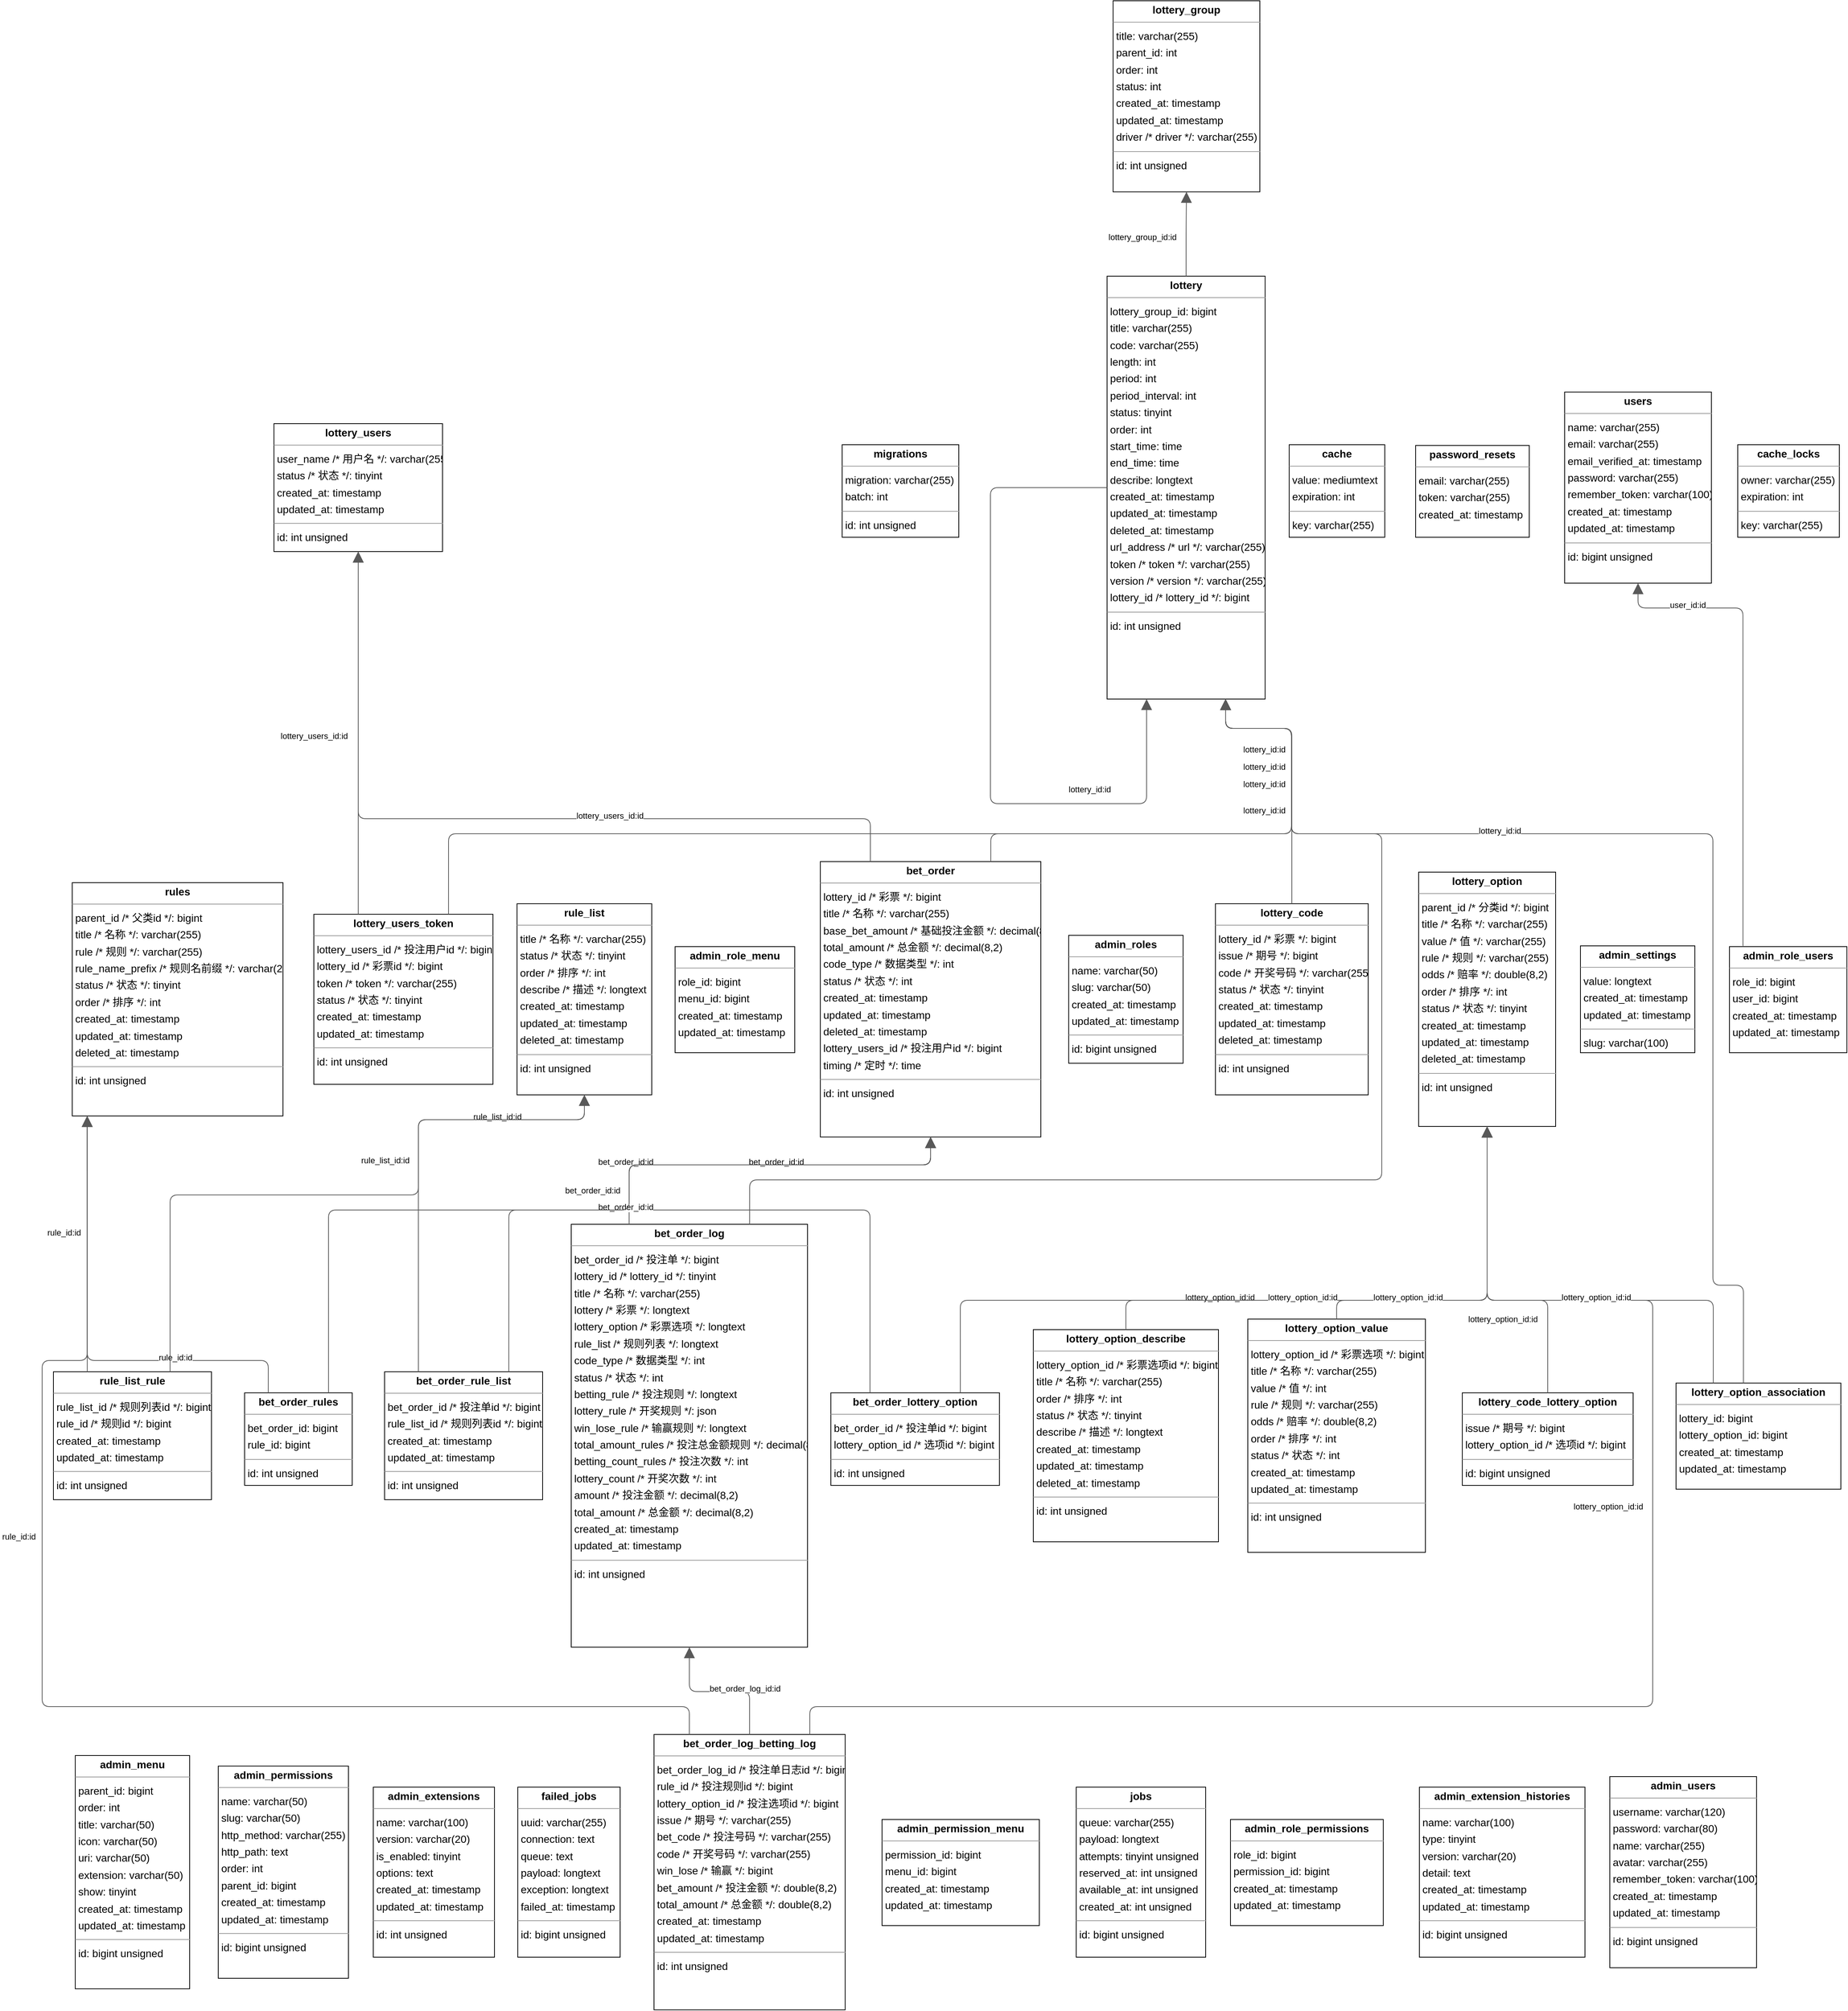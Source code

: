 <mxGraphModel dx="0" dy="0" grid="1" gridSize="10" guides="1" tooltips="1" connect="1" arrows="1" fold="1" page="0" pageScale="1" background="none" math="0" shadow="0">
  <root>
    <mxCell id="0" />
    <mxCell id="1" parent="0" />
    <mxCell id="node5" parent="1" vertex="1" value="&lt;p style=&quot;margin:0px;margin-top:4px;text-align:center;&quot;&gt;&lt;b&gt;admin_extension_histories&lt;/b&gt;&lt;/p&gt;&lt;hr size=&quot;1&quot;/&gt;&lt;p style=&quot;margin:0 0 0 4px;line-height:1.6;&quot;&gt; name: varchar(100)&lt;br/&gt; type: tinyint&lt;br/&gt; version: varchar(20)&lt;br/&gt; detail: text&lt;br/&gt; created_at: timestamp&lt;br/&gt; updated_at: timestamp&lt;/p&gt;&lt;hr size=&quot;1&quot;/&gt;&lt;p style=&quot;margin:0 0 0 4px;line-height:1.6;&quot;&gt; id: bigint unsigned&lt;/p&gt;" style="verticalAlign=top;align=left;overflow=fill;fontSize=14;fontFamily=Helvetica;html=1;rounded=0;shadow=0;comic=0;labelBackgroundColor=none;strokeWidth=1;">
      <mxGeometry x="1658" y="2093" width="220" height="226" as="geometry" />
    </mxCell>
    <mxCell id="node32" parent="1" vertex="1" value="&lt;p style=&quot;margin:0px;margin-top:4px;text-align:center;&quot;&gt;&lt;b&gt;admin_extensions&lt;/b&gt;&lt;/p&gt;&lt;hr size=&quot;1&quot;/&gt;&lt;p style=&quot;margin:0 0 0 4px;line-height:1.6;&quot;&gt; name: varchar(100)&lt;br/&gt; version: varchar(20)&lt;br/&gt; is_enabled: tinyint&lt;br/&gt; options: text&lt;br/&gt; created_at: timestamp&lt;br/&gt; updated_at: timestamp&lt;/p&gt;&lt;hr size=&quot;1&quot;/&gt;&lt;p style=&quot;margin:0 0 0 4px;line-height:1.6;&quot;&gt; id: int unsigned&lt;/p&gt;" style="verticalAlign=top;align=left;overflow=fill;fontSize=14;fontFamily=Helvetica;html=1;rounded=0;shadow=0;comic=0;labelBackgroundColor=none;strokeWidth=1;">
      <mxGeometry x="268" y="2093" width="161" height="226" as="geometry" />
    </mxCell>
    <mxCell id="node36" parent="1" vertex="1" value="&lt;p style=&quot;margin:0px;margin-top:4px;text-align:center;&quot;&gt;&lt;b&gt;admin_menu&lt;/b&gt;&lt;/p&gt;&lt;hr size=&quot;1&quot;/&gt;&lt;p style=&quot;margin:0 0 0 4px;line-height:1.6;&quot;&gt; parent_id: bigint&lt;br/&gt; order: int&lt;br/&gt; title: varchar(50)&lt;br/&gt; icon: varchar(50)&lt;br/&gt; uri: varchar(50)&lt;br/&gt; extension: varchar(50)&lt;br/&gt; show: tinyint&lt;br/&gt; created_at: timestamp&lt;br/&gt; updated_at: timestamp&lt;/p&gt;&lt;hr size=&quot;1&quot;/&gt;&lt;p style=&quot;margin:0 0 0 4px;line-height:1.6;&quot;&gt; id: bigint unsigned&lt;/p&gt;" style="verticalAlign=top;align=left;overflow=fill;fontSize=14;fontFamily=Helvetica;html=1;rounded=0;shadow=0;comic=0;labelBackgroundColor=none;strokeWidth=1;">
      <mxGeometry x="-128" y="2051" width="152" height="310" as="geometry" />
    </mxCell>
    <mxCell id="node27" parent="1" vertex="1" value="&lt;p style=&quot;margin:0px;margin-top:4px;text-align:center;&quot;&gt;&lt;b&gt;admin_permission_menu&lt;/b&gt;&lt;/p&gt;&lt;hr size=&quot;1&quot;/&gt;&lt;p style=&quot;margin:0 0 0 4px;line-height:1.6;&quot;&gt; permission_id: bigint&lt;br/&gt; menu_id: bigint&lt;br/&gt; created_at: timestamp&lt;br/&gt; updated_at: timestamp&lt;/p&gt;" style="verticalAlign=top;align=left;overflow=fill;fontSize=14;fontFamily=Helvetica;html=1;rounded=0;shadow=0;comic=0;labelBackgroundColor=none;strokeWidth=1;">
      <mxGeometry x="944" y="2136" width="209" height="141" as="geometry" />
    </mxCell>
    <mxCell id="node34" parent="1" vertex="1" value="&lt;p style=&quot;margin:0px;margin-top:4px;text-align:center;&quot;&gt;&lt;b&gt;admin_permissions&lt;/b&gt;&lt;/p&gt;&lt;hr size=&quot;1&quot;/&gt;&lt;p style=&quot;margin:0 0 0 4px;line-height:1.6;&quot;&gt; name: varchar(50)&lt;br/&gt; slug: varchar(50)&lt;br/&gt; http_method: varchar(255)&lt;br/&gt; http_path: text&lt;br/&gt; order: int&lt;br/&gt; parent_id: bigint&lt;br/&gt; created_at: timestamp&lt;br/&gt; updated_at: timestamp&lt;/p&gt;&lt;hr size=&quot;1&quot;/&gt;&lt;p style=&quot;margin:0 0 0 4px;line-height:1.6;&quot;&gt; id: bigint unsigned&lt;/p&gt;" style="verticalAlign=top;align=left;overflow=fill;fontSize=14;fontFamily=Helvetica;html=1;rounded=0;shadow=0;comic=0;labelBackgroundColor=none;strokeWidth=1;">
      <mxGeometry x="62" y="2065" width="173" height="282" as="geometry" />
    </mxCell>
    <mxCell id="node25" parent="1" vertex="1" value="&lt;p style=&quot;margin:0px;margin-top:4px;text-align:center;&quot;&gt;&lt;b&gt;admin_role_menu&lt;/b&gt;&lt;/p&gt;&lt;hr size=&quot;1&quot;/&gt;&lt;p style=&quot;margin:0 0 0 4px;line-height:1.6;&quot;&gt; role_id: bigint&lt;br/&gt; menu_id: bigint&lt;br/&gt; created_at: timestamp&lt;br/&gt; updated_at: timestamp&lt;/p&gt;" style="verticalAlign=top;align=left;overflow=fill;fontSize=14;fontFamily=Helvetica;html=1;rounded=0;shadow=0;comic=0;labelBackgroundColor=none;strokeWidth=1;">
      <mxGeometry x="669" y="976" width="159" height="141" as="geometry" />
    </mxCell>
    <mxCell id="node22" parent="1" vertex="1" value="&lt;p style=&quot;margin:0px;margin-top:4px;text-align:center;&quot;&gt;&lt;b&gt;admin_role_permissions&lt;/b&gt;&lt;/p&gt;&lt;hr size=&quot;1&quot;/&gt;&lt;p style=&quot;margin:0 0 0 4px;line-height:1.6;&quot;&gt; role_id: bigint&lt;br/&gt; permission_id: bigint&lt;br/&gt; created_at: timestamp&lt;br/&gt; updated_at: timestamp&lt;/p&gt;" style="verticalAlign=top;align=left;overflow=fill;fontSize=14;fontFamily=Helvetica;html=1;rounded=0;shadow=0;comic=0;labelBackgroundColor=none;strokeWidth=1;">
      <mxGeometry x="1407" y="2136" width="203" height="141" as="geometry" />
    </mxCell>
    <mxCell id="node3" parent="1" vertex="1" value="&lt;p style=&quot;margin:0px;margin-top:4px;text-align:center;&quot;&gt;&lt;b&gt;admin_role_users&lt;/b&gt;&lt;/p&gt;&lt;hr size=&quot;1&quot;/&gt;&lt;p style=&quot;margin:0 0 0 4px;line-height:1.6;&quot;&gt; role_id: bigint&lt;br/&gt; user_id: bigint&lt;br/&gt; created_at: timestamp&lt;br/&gt; updated_at: timestamp&lt;/p&gt;" style="verticalAlign=top;align=left;overflow=fill;fontSize=14;fontFamily=Helvetica;html=1;rounded=0;shadow=0;comic=0;labelBackgroundColor=none;strokeWidth=1;">
      <mxGeometry x="2070" y="976" width="156" height="141" as="geometry" />
    </mxCell>
    <mxCell id="node12" parent="1" vertex="1" value="&lt;p style=&quot;margin:0px;margin-top:4px;text-align:center;&quot;&gt;&lt;b&gt;admin_roles&lt;/b&gt;&lt;/p&gt;&lt;hr size=&quot;1&quot;/&gt;&lt;p style=&quot;margin:0 0 0 4px;line-height:1.6;&quot;&gt; name: varchar(50)&lt;br/&gt; slug: varchar(50)&lt;br/&gt; created_at: timestamp&lt;br/&gt; updated_at: timestamp&lt;/p&gt;&lt;hr size=&quot;1&quot;/&gt;&lt;p style=&quot;margin:0 0 0 4px;line-height:1.6;&quot;&gt; id: bigint unsigned&lt;/p&gt;" style="verticalAlign=top;align=left;overflow=fill;fontSize=14;fontFamily=Helvetica;html=1;rounded=0;shadow=0;comic=0;labelBackgroundColor=none;strokeWidth=1;">
      <mxGeometry x="1192" y="961" width="152" height="170" as="geometry" />
    </mxCell>
    <mxCell id="node4" parent="1" vertex="1" value="&lt;p style=&quot;margin:0px;margin-top:4px;text-align:center;&quot;&gt;&lt;b&gt;admin_settings&lt;/b&gt;&lt;/p&gt;&lt;hr size=&quot;1&quot;/&gt;&lt;p style=&quot;margin:0 0 0 4px;line-height:1.6;&quot;&gt; value: longtext&lt;br/&gt; created_at: timestamp&lt;br/&gt; updated_at: timestamp&lt;/p&gt;&lt;hr size=&quot;1&quot;/&gt;&lt;p style=&quot;margin:0 0 0 4px;line-height:1.6;&quot;&gt; slug: varchar(100)&lt;/p&gt;" style="verticalAlign=top;align=left;overflow=fill;fontSize=14;fontFamily=Helvetica;html=1;rounded=0;shadow=0;comic=0;labelBackgroundColor=none;strokeWidth=1;">
      <mxGeometry x="1872" y="975" width="152" height="142" as="geometry" />
    </mxCell>
    <mxCell id="node1" parent="1" vertex="1" value="&lt;p style=&quot;margin:0px;margin-top:4px;text-align:center;&quot;&gt;&lt;b&gt;admin_users&lt;/b&gt;&lt;/p&gt;&lt;hr size=&quot;1&quot;/&gt;&lt;p style=&quot;margin:0 0 0 4px;line-height:1.6;&quot;&gt; username: varchar(120)&lt;br/&gt; password: varchar(80)&lt;br/&gt; name: varchar(255)&lt;br/&gt; avatar: varchar(255)&lt;br/&gt; remember_token: varchar(100)&lt;br/&gt; created_at: timestamp&lt;br/&gt; updated_at: timestamp&lt;/p&gt;&lt;hr size=&quot;1&quot;/&gt;&lt;p style=&quot;margin:0 0 0 4px;line-height:1.6;&quot;&gt; id: bigint unsigned&lt;/p&gt;" style="verticalAlign=top;align=left;overflow=fill;fontSize=14;fontFamily=Helvetica;html=1;rounded=0;shadow=0;comic=0;labelBackgroundColor=none;strokeWidth=1;">
      <mxGeometry x="1911" y="2079" width="195" height="254" as="geometry" />
    </mxCell>
    <mxCell id="node35" parent="1" vertex="1" value="&lt;p style=&quot;margin:0px;margin-top:4px;text-align:center;&quot;&gt;&lt;b&gt;bet_order&lt;/b&gt;&lt;/p&gt;&lt;hr size=&quot;1&quot;/&gt;&lt;p style=&quot;margin:0 0 0 4px;line-height:1.6;&quot;&gt; lottery_id  /* 彩票 */: bigint&lt;br/&gt; title  /* 名称 */: varchar(255)&lt;br/&gt; base_bet_amount  /* 基础投注金额 */: decimal(8,2)&lt;br/&gt; total_amount  /* 总金额 */: decimal(8,2)&lt;br/&gt; code_type  /* 数据类型 */: int&lt;br/&gt; status  /* 状态 */: int&lt;br/&gt; created_at: timestamp&lt;br/&gt; updated_at: timestamp&lt;br/&gt; deleted_at: timestamp&lt;br/&gt; lottery_users_id  /* 投注用户id */: bigint&lt;br/&gt; timing  /* 定时 */: time&lt;/p&gt;&lt;hr size=&quot;1&quot;/&gt;&lt;p style=&quot;margin:0 0 0 4px;line-height:1.6;&quot;&gt; id: int unsigned&lt;/p&gt;" style="verticalAlign=top;align=left;overflow=fill;fontSize=14;fontFamily=Helvetica;html=1;rounded=0;shadow=0;comic=0;labelBackgroundColor=none;strokeWidth=1;">
      <mxGeometry x="862" y="863" width="293" height="366" as="geometry" />
    </mxCell>
    <mxCell id="node10" parent="1" vertex="1" value="&lt;p style=&quot;margin:0px;margin-top:4px;text-align:center;&quot;&gt;&lt;b&gt;bet_order_log&lt;/b&gt;&lt;/p&gt;&lt;hr size=&quot;1&quot;/&gt;&lt;p style=&quot;margin:0 0 0 4px;line-height:1.6;&quot;&gt; bet_order_id  /* 投注单 */: bigint&lt;br/&gt; lottery_id  /* lottery_id */: tinyint&lt;br/&gt; title  /* 名称 */: varchar(255)&lt;br/&gt; lottery  /* 彩票 */: longtext&lt;br/&gt; lottery_option  /* 彩票选项 */: longtext&lt;br/&gt; rule_list  /* 规则列表 */: longtext&lt;br/&gt; code_type  /* 数据类型 */: int&lt;br/&gt; status  /* 状态 */: int&lt;br/&gt; betting_rule  /* 投注规则 */: longtext&lt;br/&gt; lottery_rule  /* 开奖规则 */: json&lt;br/&gt; win_lose_rule  /* 输赢规则 */: longtext&lt;br/&gt; total_amount_rules  /* 投注总金额规则 */: decimal(8,2)&lt;br/&gt; betting_count_rules  /* 投注次数 */: int&lt;br/&gt; lottery_count  /* 开奖次数 */: int&lt;br/&gt; amount  /* 投注金额 */: decimal(8,2)&lt;br/&gt; total_amount  /* 总金额 */: decimal(8,2)&lt;br/&gt; created_at: timestamp&lt;br/&gt; updated_at: timestamp&lt;/p&gt;&lt;hr size=&quot;1&quot;/&gt;&lt;p style=&quot;margin:0 0 0 4px;line-height:1.6;&quot;&gt; id: int unsigned&lt;/p&gt;" style="verticalAlign=top;align=left;overflow=fill;fontSize=14;fontFamily=Helvetica;html=1;rounded=0;shadow=0;comic=0;labelBackgroundColor=none;strokeWidth=1;">
      <mxGeometry x="531" y="1345" width="314" height="562" as="geometry" />
    </mxCell>
    <mxCell id="node17" parent="1" vertex="1" value="&lt;p style=&quot;margin:0px;margin-top:4px;text-align:center;&quot;&gt;&lt;b&gt;bet_order_log_betting_log&lt;/b&gt;&lt;/p&gt;&lt;hr size=&quot;1&quot;/&gt;&lt;p style=&quot;margin:0 0 0 4px;line-height:1.6;&quot;&gt; bet_order_log_id  /* 投注单日志id */: bigint&lt;br/&gt; rule_id  /* 投注规则id */: bigint&lt;br/&gt; lottery_option_id  /* 投注选项id */: bigint&lt;br/&gt; issue  /* 期号 */: varchar(255)&lt;br/&gt; bet_code  /* 投注号码 */: varchar(255)&lt;br/&gt; code  /* 开奖号码 */: varchar(255)&lt;br/&gt; win_lose  /* 输赢 */: bigint&lt;br/&gt; bet_amount  /* 投注金额 */: double(8,2)&lt;br/&gt; total_amount  /* 总金额 */: double(8,2)&lt;br/&gt; created_at: timestamp&lt;br/&gt; updated_at: timestamp&lt;/p&gt;&lt;hr size=&quot;1&quot;/&gt;&lt;p style=&quot;margin:0 0 0 4px;line-height:1.6;&quot;&gt; id: int unsigned&lt;/p&gt;" style="verticalAlign=top;align=left;overflow=fill;fontSize=14;fontFamily=Helvetica;html=1;rounded=0;shadow=0;comic=0;labelBackgroundColor=none;strokeWidth=1;">
      <mxGeometry x="641" y="2023" width="254" height="366" as="geometry" />
    </mxCell>
    <mxCell id="node21" parent="1" vertex="1" value="&lt;p style=&quot;margin:0px;margin-top:4px;text-align:center;&quot;&gt;&lt;b&gt;bet_order_lottery_option&lt;/b&gt;&lt;/p&gt;&lt;hr size=&quot;1&quot;/&gt;&lt;p style=&quot;margin:0 0 0 4px;line-height:1.6;&quot;&gt; bet_order_id  /* 投注单id */: bigint&lt;br/&gt; lottery_option_id  /* 选项id */: bigint&lt;/p&gt;&lt;hr size=&quot;1&quot;/&gt;&lt;p style=&quot;margin:0 0 0 4px;line-height:1.6;&quot;&gt; id: int unsigned&lt;/p&gt;" style="verticalAlign=top;align=left;overflow=fill;fontSize=14;fontFamily=Helvetica;html=1;rounded=0;shadow=0;comic=0;labelBackgroundColor=none;strokeWidth=1;">
      <mxGeometry x="876" y="1569" width="224" height="123" as="geometry" />
    </mxCell>
    <mxCell id="node8" parent="1" vertex="1" value="&lt;p style=&quot;margin:0px;margin-top:4px;text-align:center;&quot;&gt;&lt;b&gt;bet_order_rule_list&lt;/b&gt;&lt;/p&gt;&lt;hr size=&quot;1&quot;/&gt;&lt;p style=&quot;margin:0 0 0 4px;line-height:1.6;&quot;&gt; bet_order_id  /* 投注单id */: bigint&lt;br/&gt; rule_list_id  /* 规则列表id */: bigint&lt;br/&gt; created_at: timestamp&lt;br/&gt; updated_at: timestamp&lt;/p&gt;&lt;hr size=&quot;1&quot;/&gt;&lt;p style=&quot;margin:0 0 0 4px;line-height:1.6;&quot;&gt; id: int unsigned&lt;/p&gt;" style="verticalAlign=top;align=left;overflow=fill;fontSize=14;fontFamily=Helvetica;html=1;rounded=0;shadow=0;comic=0;labelBackgroundColor=none;strokeWidth=1;">
      <mxGeometry x="283" y="1541" width="210" height="170" as="geometry" />
    </mxCell>
    <mxCell id="node18" parent="1" vertex="1" value="&lt;p style=&quot;margin:0px;margin-top:4px;text-align:center;&quot;&gt;&lt;b&gt;bet_order_rules&lt;/b&gt;&lt;/p&gt;&lt;hr size=&quot;1&quot;/&gt;&lt;p style=&quot;margin:0 0 0 4px;line-height:1.6;&quot;&gt; bet_order_id: bigint&lt;br/&gt; rule_id: bigint&lt;/p&gt;&lt;hr size=&quot;1&quot;/&gt;&lt;p style=&quot;margin:0 0 0 4px;line-height:1.6;&quot;&gt; id: int unsigned&lt;/p&gt;" style="verticalAlign=top;align=left;overflow=fill;fontSize=14;fontFamily=Helvetica;html=1;rounded=0;shadow=0;comic=0;labelBackgroundColor=none;strokeWidth=1;">
      <mxGeometry x="97" y="1569" width="143" height="123" as="geometry" />
    </mxCell>
    <mxCell id="node14" parent="1" vertex="1" value="&lt;p style=&quot;margin:0px;margin-top:4px;text-align:center;&quot;&gt;&lt;b&gt;cache&lt;/b&gt;&lt;/p&gt;&lt;hr size=&quot;1&quot;/&gt;&lt;p style=&quot;margin:0 0 0 4px;line-height:1.6;&quot;&gt; value: mediumtext&lt;br/&gt; expiration: int&lt;/p&gt;&lt;hr size=&quot;1&quot;/&gt;&lt;p style=&quot;margin:0 0 0 4px;line-height:1.6;&quot;&gt; key: varchar(255)&lt;/p&gt;" style="verticalAlign=top;align=left;overflow=fill;fontSize=14;fontFamily=Helvetica;html=1;rounded=0;shadow=0;comic=0;labelBackgroundColor=none;strokeWidth=1;">
      <mxGeometry x="1485" y="309" width="127" height="123" as="geometry" />
    </mxCell>
    <mxCell id="node2" parent="1" vertex="1" value="&lt;p style=&quot;margin:0px;margin-top:4px;text-align:center;&quot;&gt;&lt;b&gt;cache_locks&lt;/b&gt;&lt;/p&gt;&lt;hr size=&quot;1&quot;/&gt;&lt;p style=&quot;margin:0 0 0 4px;line-height:1.6;&quot;&gt; owner: varchar(255)&lt;br/&gt; expiration: int&lt;/p&gt;&lt;hr size=&quot;1&quot;/&gt;&lt;p style=&quot;margin:0 0 0 4px;line-height:1.6;&quot;&gt; key: varchar(255)&lt;/p&gt;" style="verticalAlign=top;align=left;overflow=fill;fontSize=14;fontFamily=Helvetica;html=1;rounded=0;shadow=0;comic=0;labelBackgroundColor=none;strokeWidth=1;">
      <mxGeometry x="2081" y="309" width="135" height="123" as="geometry" />
    </mxCell>
    <mxCell id="node29" parent="1" vertex="1" value="&lt;p style=&quot;margin:0px;margin-top:4px;text-align:center;&quot;&gt;&lt;b&gt;failed_jobs&lt;/b&gt;&lt;/p&gt;&lt;hr size=&quot;1&quot;/&gt;&lt;p style=&quot;margin:0 0 0 4px;line-height:1.6;&quot;&gt; uuid: varchar(255)&lt;br/&gt; connection: text&lt;br/&gt; queue: text&lt;br/&gt; payload: longtext&lt;br/&gt; exception: longtext&lt;br/&gt; failed_at: timestamp&lt;/p&gt;&lt;hr size=&quot;1&quot;/&gt;&lt;p style=&quot;margin:0 0 0 4px;line-height:1.6;&quot;&gt; id: bigint unsigned&lt;/p&gt;" style="verticalAlign=top;align=left;overflow=fill;fontSize=14;fontFamily=Helvetica;html=1;rounded=0;shadow=0;comic=0;labelBackgroundColor=none;strokeWidth=1;">
      <mxGeometry x="460" y="2093" width="136" height="226" as="geometry" />
    </mxCell>
    <mxCell id="node24" parent="1" vertex="1" value="&lt;p style=&quot;margin:0px;margin-top:4px;text-align:center;&quot;&gt;&lt;b&gt;jobs&lt;/b&gt;&lt;/p&gt;&lt;hr size=&quot;1&quot;/&gt;&lt;p style=&quot;margin:0 0 0 4px;line-height:1.6;&quot;&gt; queue: varchar(255)&lt;br/&gt; payload: longtext&lt;br/&gt; attempts: tinyint unsigned&lt;br/&gt; reserved_at: int unsigned&lt;br/&gt; available_at: int unsigned&lt;br/&gt; created_at: int unsigned&lt;/p&gt;&lt;hr size=&quot;1&quot;/&gt;&lt;p style=&quot;margin:0 0 0 4px;line-height:1.6;&quot;&gt; id: bigint unsigned&lt;/p&gt;" style="verticalAlign=top;align=left;overflow=fill;fontSize=14;fontFamily=Helvetica;html=1;rounded=0;shadow=0;comic=0;labelBackgroundColor=none;strokeWidth=1;">
      <mxGeometry x="1202" y="2093" width="172" height="226" as="geometry" />
    </mxCell>
    <mxCell id="node33" parent="1" vertex="1" value="&lt;p style=&quot;margin:0px;margin-top:4px;text-align:center;&quot;&gt;&lt;b&gt;lottery&lt;/b&gt;&lt;/p&gt;&lt;hr size=&quot;1&quot;/&gt;&lt;p style=&quot;margin:0 0 0 4px;line-height:1.6;&quot;&gt; lottery_group_id: bigint&lt;br/&gt; title: varchar(255)&lt;br/&gt; code: varchar(255)&lt;br/&gt; length: int&lt;br/&gt; period: int&lt;br/&gt; period_interval: int&lt;br/&gt; status: tinyint&lt;br/&gt; order: int&lt;br/&gt; start_time: time&lt;br/&gt; end_time: time&lt;br/&gt; describe: longtext&lt;br/&gt; created_at: timestamp&lt;br/&gt; updated_at: timestamp&lt;br/&gt; deleted_at: timestamp&lt;br/&gt; url_address  /* url */: varchar(255)&lt;br/&gt; token  /* token */: varchar(255)&lt;br/&gt; version  /* version */: varchar(255)&lt;br/&gt; lottery_id  /* lottery_id */: bigint&lt;/p&gt;&lt;hr size=&quot;1&quot;/&gt;&lt;p style=&quot;margin:0 0 0 4px;line-height:1.6;&quot;&gt; id: int unsigned&lt;/p&gt;" style="verticalAlign=top;align=left;overflow=fill;fontSize=14;fontFamily=Helvetica;html=1;rounded=0;shadow=0;comic=0;labelBackgroundColor=none;strokeWidth=1;">
      <mxGeometry x="1243" y="85" width="210" height="562" as="geometry" />
    </mxCell>
    <mxCell id="node30" parent="1" vertex="1" value="&lt;p style=&quot;margin:0px;margin-top:4px;text-align:center;&quot;&gt;&lt;b&gt;lottery_code&lt;/b&gt;&lt;/p&gt;&lt;hr size=&quot;1&quot;/&gt;&lt;p style=&quot;margin:0 0 0 4px;line-height:1.6;&quot;&gt; lottery_id  /* 彩票 */: bigint&lt;br/&gt; issue  /* 期号 */: bigint&lt;br/&gt; code  /* 开奖号码 */: varchar(255)&lt;br/&gt; status  /* 状态 */: tinyint&lt;br/&gt; created_at: timestamp&lt;br/&gt; updated_at: timestamp&lt;br/&gt; deleted_at: timestamp&lt;/p&gt;&lt;hr size=&quot;1&quot;/&gt;&lt;p style=&quot;margin:0 0 0 4px;line-height:1.6;&quot;&gt; id: int unsigned&lt;/p&gt;" style="verticalAlign=top;align=left;overflow=fill;fontSize=14;fontFamily=Helvetica;html=1;rounded=0;shadow=0;comic=0;labelBackgroundColor=none;strokeWidth=1;">
      <mxGeometry x="1387" y="919" width="203" height="254" as="geometry" />
    </mxCell>
    <mxCell id="node13" parent="1" vertex="1" value="&lt;p style=&quot;margin:0px;margin-top:4px;text-align:center;&quot;&gt;&lt;b&gt;lottery_code_lottery_option&lt;/b&gt;&lt;/p&gt;&lt;hr size=&quot;1&quot;/&gt;&lt;p style=&quot;margin:0 0 0 4px;line-height:1.6;&quot;&gt; issue  /* 期号 */: bigint&lt;br/&gt; lottery_option_id  /* 选项id */: bigint&lt;/p&gt;&lt;hr size=&quot;1&quot;/&gt;&lt;p style=&quot;margin:0 0 0 4px;line-height:1.6;&quot;&gt; id: bigint unsigned&lt;/p&gt;" style="verticalAlign=top;align=left;overflow=fill;fontSize=14;fontFamily=Helvetica;html=1;rounded=0;shadow=0;comic=0;labelBackgroundColor=none;strokeWidth=1;">
      <mxGeometry x="1715" y="1569" width="227" height="123" as="geometry" />
    </mxCell>
    <mxCell id="node16" parent="1" vertex="1" value="&lt;p style=&quot;margin:0px;margin-top:4px;text-align:center;&quot;&gt;&lt;b&gt;lottery_group&lt;/b&gt;&lt;/p&gt;&lt;hr size=&quot;1&quot;/&gt;&lt;p style=&quot;margin:0 0 0 4px;line-height:1.6;&quot;&gt; title: varchar(255)&lt;br/&gt; parent_id: int&lt;br/&gt; order: int&lt;br/&gt; status: int&lt;br/&gt; created_at: timestamp&lt;br/&gt; updated_at: timestamp&lt;br/&gt; driver  /* driver */: varchar(255)&lt;/p&gt;&lt;hr size=&quot;1&quot;/&gt;&lt;p style=&quot;margin:0 0 0 4px;line-height:1.6;&quot;&gt; id: int unsigned&lt;/p&gt;" style="verticalAlign=top;align=left;overflow=fill;fontSize=14;fontFamily=Helvetica;html=1;rounded=0;shadow=0;comic=0;labelBackgroundColor=none;strokeWidth=1;">
      <mxGeometry x="1251" y="-281" width="195" height="254" as="geometry" />
    </mxCell>
    <mxCell id="node23" parent="1" vertex="1" value="&lt;p style=&quot;margin:0px;margin-top:4px;text-align:center;&quot;&gt;&lt;b&gt;lottery_option&lt;/b&gt;&lt;/p&gt;&lt;hr size=&quot;1&quot;/&gt;&lt;p style=&quot;margin:0 0 0 4px;line-height:1.6;&quot;&gt; parent_id  /* 分类id */: bigint&lt;br/&gt; title  /* 名称 */: varchar(255)&lt;br/&gt; value  /* 值 */: varchar(255)&lt;br/&gt; rule  /* 规则 */: varchar(255)&lt;br/&gt; odds  /* 赔率 */: double(8,2)&lt;br/&gt; order  /* 排序 */: int&lt;br/&gt; status  /* 状态 */: tinyint&lt;br/&gt; created_at: timestamp&lt;br/&gt; updated_at: timestamp&lt;br/&gt; deleted_at: timestamp&lt;/p&gt;&lt;hr size=&quot;1&quot;/&gt;&lt;p style=&quot;margin:0 0 0 4px;line-height:1.6;&quot;&gt; id: int unsigned&lt;/p&gt;" style="verticalAlign=top;align=left;overflow=fill;fontSize=14;fontFamily=Helvetica;html=1;rounded=0;shadow=0;comic=0;labelBackgroundColor=none;strokeWidth=1;">
      <mxGeometry x="1657" y="877" width="182" height="338" as="geometry" />
    </mxCell>
    <mxCell id="node7" parent="1" vertex="1" value="&lt;p style=&quot;margin:0px;margin-top:4px;text-align:center;&quot;&gt;&lt;b&gt;lottery_option_association&lt;/b&gt;&lt;/p&gt;&lt;hr size=&quot;1&quot;/&gt;&lt;p style=&quot;margin:0 0 0 4px;line-height:1.6;&quot;&gt; lottery_id: bigint&lt;br/&gt; lottery_option_id: bigint&lt;br/&gt; created_at: timestamp&lt;br/&gt; updated_at: timestamp&lt;/p&gt;" style="verticalAlign=top;align=left;overflow=fill;fontSize=14;fontFamily=Helvetica;html=1;rounded=0;shadow=0;comic=0;labelBackgroundColor=none;strokeWidth=1;">
      <mxGeometry x="1999" y="1556" width="219" height="141" as="geometry" />
    </mxCell>
    <mxCell id="node9" parent="1" vertex="1" value="&lt;p style=&quot;margin:0px;margin-top:4px;text-align:center;&quot;&gt;&lt;b&gt;lottery_option_describe&lt;/b&gt;&lt;/p&gt;&lt;hr size=&quot;1&quot;/&gt;&lt;p style=&quot;margin:0 0 0 4px;line-height:1.6;&quot;&gt; lottery_option_id  /* 彩票选项id */: bigint&lt;br/&gt; title  /* 名称 */: varchar(255)&lt;br/&gt; order  /* 排序 */: int&lt;br/&gt; status  /* 状态 */: tinyint&lt;br/&gt; describe  /* 描述 */: longtext&lt;br/&gt; created_at: timestamp&lt;br/&gt; updated_at: timestamp&lt;br/&gt; deleted_at: timestamp&lt;/p&gt;&lt;hr size=&quot;1&quot;/&gt;&lt;p style=&quot;margin:0 0 0 4px;line-height:1.6;&quot;&gt; id: int unsigned&lt;/p&gt;" style="verticalAlign=top;align=left;overflow=fill;fontSize=14;fontFamily=Helvetica;html=1;rounded=0;shadow=0;comic=0;labelBackgroundColor=none;strokeWidth=1;">
      <mxGeometry x="1145" y="1485" width="246" height="282" as="geometry" />
    </mxCell>
    <mxCell id="node11" parent="1" vertex="1" value="&lt;p style=&quot;margin:0px;margin-top:4px;text-align:center;&quot;&gt;&lt;b&gt;lottery_option_value&lt;/b&gt;&lt;/p&gt;&lt;hr size=&quot;1&quot;/&gt;&lt;p style=&quot;margin:0 0 0 4px;line-height:1.6;&quot;&gt; lottery_option_id  /* 彩票选项 */: bigint&lt;br/&gt; title  /* 名称 */: varchar(255)&lt;br/&gt; value  /* 值 */: int&lt;br/&gt; rule  /* 规则 */: varchar(255)&lt;br/&gt; odds  /* 赔率 */: double(8,2)&lt;br/&gt; order  /* 排序 */: int&lt;br/&gt; status  /* 状态 */: int&lt;br/&gt; created_at: timestamp&lt;br/&gt; updated_at: timestamp&lt;/p&gt;&lt;hr size=&quot;1&quot;/&gt;&lt;p style=&quot;margin:0 0 0 4px;line-height:1.6;&quot;&gt; id: int unsigned&lt;/p&gt;" style="verticalAlign=top;align=left;overflow=fill;fontSize=14;fontFamily=Helvetica;html=1;rounded=0;shadow=0;comic=0;labelBackgroundColor=none;strokeWidth=1;">
      <mxGeometry x="1430" y="1471" width="236" height="310" as="geometry" />
    </mxCell>
    <mxCell id="node20" parent="1" vertex="1" value="&lt;p style=&quot;margin:0px;margin-top:4px;text-align:center;&quot;&gt;&lt;b&gt;lottery_users&lt;/b&gt;&lt;/p&gt;&lt;hr size=&quot;1&quot;/&gt;&lt;p style=&quot;margin:0 0 0 4px;line-height:1.6;&quot;&gt; user_name  /* 用户名 */: varchar(255)&lt;br/&gt; status  /* 状态 */: tinyint&lt;br/&gt; created_at: timestamp&lt;br/&gt; updated_at: timestamp&lt;/p&gt;&lt;hr size=&quot;1&quot;/&gt;&lt;p style=&quot;margin:0 0 0 4px;line-height:1.6;&quot;&gt; id: int unsigned&lt;/p&gt;" style="verticalAlign=top;align=left;overflow=fill;fontSize=14;fontFamily=Helvetica;html=1;rounded=0;shadow=0;comic=0;labelBackgroundColor=none;strokeWidth=1;">
      <mxGeometry x="136" y="281" width="224" height="170" as="geometry" />
    </mxCell>
    <mxCell id="node26" parent="1" vertex="1" value="&lt;p style=&quot;margin:0px;margin-top:4px;text-align:center;&quot;&gt;&lt;b&gt;lottery_users_token&lt;/b&gt;&lt;/p&gt;&lt;hr size=&quot;1&quot;/&gt;&lt;p style=&quot;margin:0 0 0 4px;line-height:1.6;&quot;&gt; lottery_users_id  /* 投注用户id */: bigint&lt;br/&gt; lottery_id  /* 彩票id */: bigint&lt;br/&gt; token  /* token */: varchar(255)&lt;br/&gt; status  /* 状态 */: tinyint&lt;br/&gt; created_at: timestamp&lt;br/&gt; updated_at: timestamp&lt;/p&gt;&lt;hr size=&quot;1&quot;/&gt;&lt;p style=&quot;margin:0 0 0 4px;line-height:1.6;&quot;&gt; id: int unsigned&lt;/p&gt;" style="verticalAlign=top;align=left;overflow=fill;fontSize=14;fontFamily=Helvetica;html=1;rounded=0;shadow=0;comic=0;labelBackgroundColor=none;strokeWidth=1;">
      <mxGeometry x="189" y="933" width="238" height="226" as="geometry" />
    </mxCell>
    <mxCell id="node28" parent="1" vertex="1" value="&lt;p style=&quot;margin:0px;margin-top:4px;text-align:center;&quot;&gt;&lt;b&gt;migrations&lt;/b&gt;&lt;/p&gt;&lt;hr size=&quot;1&quot;/&gt;&lt;p style=&quot;margin:0 0 0 4px;line-height:1.6;&quot;&gt; migration: varchar(255)&lt;br/&gt; batch: int&lt;/p&gt;&lt;hr size=&quot;1&quot;/&gt;&lt;p style=&quot;margin:0 0 0 4px;line-height:1.6;&quot;&gt; id: int unsigned&lt;/p&gt;" style="verticalAlign=top;align=left;overflow=fill;fontSize=14;fontFamily=Helvetica;html=1;rounded=0;shadow=0;comic=0;labelBackgroundColor=none;strokeWidth=1;">
      <mxGeometry x="891" y="309" width="155" height="123" as="geometry" />
    </mxCell>
    <mxCell id="node6" parent="1" vertex="1" value="&lt;p style=&quot;margin:0px;margin-top:4px;text-align:center;&quot;&gt;&lt;b&gt;password_resets&lt;/b&gt;&lt;/p&gt;&lt;hr size=&quot;1&quot;/&gt;&lt;p style=&quot;margin:0 0 0 4px;line-height:1.6;&quot;&gt; email: varchar(255)&lt;br/&gt; token: varchar(255)&lt;br/&gt; created_at: timestamp&lt;/p&gt;" style="verticalAlign=top;align=left;overflow=fill;fontSize=14;fontFamily=Helvetica;html=1;rounded=0;shadow=0;comic=0;labelBackgroundColor=none;strokeWidth=1;">
      <mxGeometry x="1653" y="310" width="151" height="122" as="geometry" />
    </mxCell>
    <mxCell id="node19" parent="1" vertex="1" value="&lt;p style=&quot;margin:0px;margin-top:4px;text-align:center;&quot;&gt;&lt;b&gt;rule_list&lt;/b&gt;&lt;/p&gt;&lt;hr size=&quot;1&quot;/&gt;&lt;p style=&quot;margin:0 0 0 4px;line-height:1.6;&quot;&gt; title  /* 名称 */: varchar(255)&lt;br/&gt; status  /* 状态 */: tinyint&lt;br/&gt; order  /* 排序 */: int&lt;br/&gt; describe  /* 描述 */: longtext&lt;br/&gt; created_at: timestamp&lt;br/&gt; updated_at: timestamp&lt;br/&gt; deleted_at: timestamp&lt;/p&gt;&lt;hr size=&quot;1&quot;/&gt;&lt;p style=&quot;margin:0 0 0 4px;line-height:1.6;&quot;&gt; id: int unsigned&lt;/p&gt;" style="verticalAlign=top;align=left;overflow=fill;fontSize=14;fontFamily=Helvetica;html=1;rounded=0;shadow=0;comic=0;labelBackgroundColor=none;strokeWidth=1;">
      <mxGeometry x="459" y="919" width="179" height="254" as="geometry" />
    </mxCell>
    <mxCell id="node0" parent="1" vertex="1" value="&lt;p style=&quot;margin:0px;margin-top:4px;text-align:center;&quot;&gt;&lt;b&gt;rule_list_rule&lt;/b&gt;&lt;/p&gt;&lt;hr size=&quot;1&quot;/&gt;&lt;p style=&quot;margin:0 0 0 4px;line-height:1.6;&quot;&gt; rule_list_id  /* 规则列表id */: bigint&lt;br/&gt; rule_id  /* 规则id */: bigint&lt;br/&gt; created_at: timestamp&lt;br/&gt; updated_at: timestamp&lt;/p&gt;&lt;hr size=&quot;1&quot;/&gt;&lt;p style=&quot;margin:0 0 0 4px;line-height:1.6;&quot;&gt; id: int unsigned&lt;/p&gt;" style="verticalAlign=top;align=left;overflow=fill;fontSize=14;fontFamily=Helvetica;html=1;rounded=0;shadow=0;comic=0;labelBackgroundColor=none;strokeWidth=1;">
      <mxGeometry x="-157" y="1541" width="210" height="170" as="geometry" />
    </mxCell>
    <mxCell id="node31" parent="1" vertex="1" value="&lt;p style=&quot;margin:0px;margin-top:4px;text-align:center;&quot;&gt;&lt;b&gt;rules&lt;/b&gt;&lt;/p&gt;&lt;hr size=&quot;1&quot;/&gt;&lt;p style=&quot;margin:0 0 0 4px;line-height:1.6;&quot;&gt; parent_id  /* 父类id */: bigint&lt;br/&gt; title  /* 名称 */: varchar(255)&lt;br/&gt; rule  /* 规则 */: varchar(255)&lt;br/&gt; rule_name_prefix  /* 规则名前缀 */: varchar(255)&lt;br/&gt; status  /* 状态 */: tinyint&lt;br/&gt; order  /* 排序 */: int&lt;br/&gt; created_at: timestamp&lt;br/&gt; updated_at: timestamp&lt;br/&gt; deleted_at: timestamp&lt;/p&gt;&lt;hr size=&quot;1&quot;/&gt;&lt;p style=&quot;margin:0 0 0 4px;line-height:1.6;&quot;&gt; id: int unsigned&lt;/p&gt;" style="verticalAlign=top;align=left;overflow=fill;fontSize=14;fontFamily=Helvetica;html=1;rounded=0;shadow=0;comic=0;labelBackgroundColor=none;strokeWidth=1;">
      <mxGeometry x="-132" y="891" width="280" height="310" as="geometry" />
    </mxCell>
    <mxCell id="node15" parent="1" vertex="1" value="&lt;p style=&quot;margin:0px;margin-top:4px;text-align:center;&quot;&gt;&lt;b&gt;users&lt;/b&gt;&lt;/p&gt;&lt;hr size=&quot;1&quot;/&gt;&lt;p style=&quot;margin:0 0 0 4px;line-height:1.6;&quot;&gt; name: varchar(255)&lt;br/&gt; email: varchar(255)&lt;br/&gt; email_verified_at: timestamp&lt;br/&gt; password: varchar(255)&lt;br/&gt; remember_token: varchar(100)&lt;br/&gt; created_at: timestamp&lt;br/&gt; updated_at: timestamp&lt;/p&gt;&lt;hr size=&quot;1&quot;/&gt;&lt;p style=&quot;margin:0 0 0 4px;line-height:1.6;&quot;&gt; id: bigint unsigned&lt;/p&gt;" style="verticalAlign=top;align=left;overflow=fill;fontSize=14;fontFamily=Helvetica;html=1;rounded=0;shadow=0;comic=0;labelBackgroundColor=none;strokeWidth=1;">
      <mxGeometry x="1851" y="239" width="195" height="254" as="geometry" />
    </mxCell>
    <mxCell id="edge24" edge="1" value="" parent="1" source="node3" target="node15" style="html=1;rounded=1;edgeStyle=orthogonalEdgeStyle;dashed=0;startArrow=none;endArrow=block;endSize=12;strokeColor=#595959;exitX=0.115;exitY=0.000;exitDx=0;exitDy=0;entryX=0.500;entryY=1.000;entryDx=0;entryDy=0;">
      <mxGeometry width="50" height="50" relative="1" as="geometry">
        <Array as="points">
          <mxPoint x="2088" y="526" />
          <mxPoint x="1948" y="526" />
        </Array>
      </mxGeometry>
    </mxCell>
    <mxCell id="label146" parent="edge24" vertex="1" connectable="0" value="user_id:id" style="edgeLabel;resizable=0;html=1;align=left;verticalAlign=top;strokeColor=default;">
      <mxGeometry x="1989" y="509" as="geometry" />
    </mxCell>
    <mxCell id="edge9" edge="1" value="" parent="1" source="node35" target="node33" style="html=1;rounded=1;edgeStyle=orthogonalEdgeStyle;dashed=0;startArrow=none;endArrow=block;endSize=12;strokeColor=#595959;exitX=0.773;exitY=0.000;exitDx=0;exitDy=0;entryX=0.750;entryY=1.000;entryDx=0;entryDy=0;">
      <mxGeometry width="50" height="50" relative="1" as="geometry">
        <Array as="points">
          <mxPoint x="1088" y="826" />
          <mxPoint x="1488" y="826" />
          <mxPoint x="1488" y="686" />
          <mxPoint x="1401" y="686" />
        </Array>
      </mxGeometry>
    </mxCell>
    <mxCell id="label56" parent="edge9" vertex="1" connectable="0" value="lottery_id:id" style="edgeLabel;resizable=0;html=1;align=left;verticalAlign=top;strokeColor=default;">
      <mxGeometry x="1422" y="747" as="geometry" />
    </mxCell>
    <mxCell id="edge6" edge="1" value="" parent="1" source="node35" target="node20" style="html=1;rounded=1;edgeStyle=orthogonalEdgeStyle;dashed=0;startArrow=none;endArrow=block;endSize=12;strokeColor=#595959;exitX=0.227;exitY=0.000;exitDx=0;exitDy=0;entryX=0.500;entryY=1.000;entryDx=0;entryDy=0;">
      <mxGeometry width="50" height="50" relative="1" as="geometry">
        <Array as="points">
          <mxPoint x="928" y="806" />
          <mxPoint x="248" y="806" />
        </Array>
      </mxGeometry>
    </mxCell>
    <mxCell id="label38" parent="edge6" vertex="1" connectable="0" value="lottery_users_id:id" style="edgeLabel;resizable=0;html=1;align=left;verticalAlign=top;strokeColor=default;">
      <mxGeometry x="536" y="789" as="geometry" />
    </mxCell>
    <mxCell id="edge21" edge="1" value="" parent="1" source="node10" target="node35" style="html=1;rounded=1;edgeStyle=orthogonalEdgeStyle;dashed=0;startArrow=none;endArrow=block;endSize=12;strokeColor=#595959;exitX=0.245;exitY=0.000;exitDx=0;exitDy=0;entryX=0.500;entryY=1.000;entryDx=0;entryDy=0;">
      <mxGeometry width="50" height="50" relative="1" as="geometry">
        <Array as="points">
          <mxPoint x="608" y="1266" />
          <mxPoint x="1008" y="1266" />
        </Array>
      </mxGeometry>
    </mxCell>
    <mxCell id="label128" parent="edge21" vertex="1" connectable="0" value="bet_order_id:id" style="edgeLabel;resizable=0;html=1;align=left;verticalAlign=top;strokeColor=default;">
      <mxGeometry x="765" y="1249" as="geometry" />
    </mxCell>
    <mxCell id="edge18" edge="1" value="" parent="1" source="node10" target="node33" style="html=1;rounded=1;edgeStyle=orthogonalEdgeStyle;dashed=0;startArrow=none;endArrow=block;endSize=12;strokeColor=#595959;exitX=0.755;exitY=0.000;exitDx=0;exitDy=0;entryX=0.750;entryY=1.000;entryDx=0;entryDy=0;">
      <mxGeometry width="50" height="50" relative="1" as="geometry">
        <Array as="points">
          <mxPoint x="768" y="1286" />
          <mxPoint x="1608" y="1286" />
          <mxPoint x="1608" y="826" />
          <mxPoint x="1488" y="826" />
          <mxPoint x="1488" y="686" />
          <mxPoint x="1401" y="686" />
        </Array>
      </mxGeometry>
    </mxCell>
    <mxCell id="label110" parent="edge18" vertex="1" connectable="0" value="lottery_id:id" style="edgeLabel;resizable=0;html=1;align=left;verticalAlign=top;strokeColor=default;">
      <mxGeometry x="1422" y="782" as="geometry" />
    </mxCell>
    <mxCell id="edge11" edge="1" value="" parent="1" source="node17" target="node10" style="html=1;rounded=1;edgeStyle=orthogonalEdgeStyle;dashed=0;startArrow=none;endArrow=block;endSize=12;strokeColor=#595959;exitX=0.500;exitY=0.000;exitDx=0;exitDy=0;entryX=0.500;entryY=1.000;entryDx=0;entryDy=0;">
      <mxGeometry width="50" height="50" relative="1" as="geometry">
        <Array as="points">
          <mxPoint x="768" y="1966" />
          <mxPoint x="688" y="1966" />
        </Array>
      </mxGeometry>
    </mxCell>
    <mxCell id="label68" parent="edge11" vertex="1" connectable="0" value="bet_order_log_id:id" style="edgeLabel;resizable=0;html=1;align=left;verticalAlign=top;strokeColor=default;">
      <mxGeometry x="713" y="1949" as="geometry" />
    </mxCell>
    <mxCell id="edge16" edge="1" value="" parent="1" source="node17" target="node23" style="html=1;rounded=1;edgeStyle=orthogonalEdgeStyle;dashed=0;startArrow=none;endArrow=block;endSize=12;strokeColor=#595959;exitX=0.815;exitY=0.000;exitDx=0;exitDy=0;entryX=0.500;entryY=1.000;entryDx=0;entryDy=0;">
      <mxGeometry width="50" height="50" relative="1" as="geometry">
        <Array as="points">
          <mxPoint x="848" y="1986" />
          <mxPoint x="1968" y="1986" />
          <mxPoint x="1968" y="1446" />
          <mxPoint x="1748" y="1446" />
        </Array>
      </mxGeometry>
    </mxCell>
    <mxCell id="label98" parent="edge16" vertex="1" connectable="0" value="lottery_option_id:id" style="edgeLabel;resizable=0;html=1;align=left;verticalAlign=top;strokeColor=default;">
      <mxGeometry x="1861" y="1707" as="geometry" />
    </mxCell>
    <mxCell id="edge3" edge="1" value="" parent="1" source="node17" target="node31" style="html=1;rounded=1;edgeStyle=orthogonalEdgeStyle;dashed=0;startArrow=none;endArrow=block;endSize=12;strokeColor=#595959;exitX=0.185;exitY=0.000;exitDx=0;exitDy=0;entryX=0.071;entryY=1.000;entryDx=0;entryDy=0;">
      <mxGeometry width="50" height="50" relative="1" as="geometry">
        <Array as="points">
          <mxPoint x="688" y="1986" />
          <mxPoint x="-172" y="1986" />
          <mxPoint x="-172" y="1526" />
          <mxPoint x="-112" y="1526" />
        </Array>
      </mxGeometry>
    </mxCell>
    <mxCell id="label20" parent="edge3" vertex="1" connectable="0" value="rule_id:id" style="edgeLabel;resizable=0;html=1;align=left;verticalAlign=top;strokeColor=default;">
      <mxGeometry x="-227" y="1747" as="geometry" />
    </mxCell>
    <mxCell id="edge5" edge="1" value="" parent="1" source="node21" target="node35" style="html=1;rounded=1;edgeStyle=orthogonalEdgeStyle;dashed=0;startArrow=none;endArrow=block;endSize=12;strokeColor=#595959;exitX=0.232;exitY=0.000;exitDx=0;exitDy=0;entryX=0.500;entryY=1.000;entryDx=0;entryDy=0;">
      <mxGeometry width="50" height="50" relative="1" as="geometry">
        <Array as="points">
          <mxPoint x="928" y="1326" />
          <mxPoint x="608" y="1326" />
          <mxPoint x="608" y="1266" />
          <mxPoint x="1008" y="1266" />
        </Array>
      </mxGeometry>
    </mxCell>
    <mxCell id="label32" parent="edge5" vertex="1" connectable="0" value="bet_order_id:id" style="edgeLabel;resizable=0;html=1;align=left;verticalAlign=top;strokeColor=default;">
      <mxGeometry x="565" y="1249" as="geometry" />
    </mxCell>
    <mxCell id="edge23" edge="1" value="" parent="1" source="node21" target="node23" style="html=1;rounded=1;edgeStyle=orthogonalEdgeStyle;dashed=0;startArrow=none;endArrow=block;endSize=12;strokeColor=#595959;exitX=0.768;exitY=0.000;exitDx=0;exitDy=0;entryX=0.500;entryY=1.000;entryDx=0;entryDy=0;">
      <mxGeometry width="50" height="50" relative="1" as="geometry">
        <Array as="points">
          <mxPoint x="1048" y="1446" />
          <mxPoint x="1748" y="1446" />
        </Array>
      </mxGeometry>
    </mxCell>
    <mxCell id="label140" parent="edge23" vertex="1" connectable="0" value="lottery_option_id:id" style="edgeLabel;resizable=0;html=1;align=left;verticalAlign=top;strokeColor=default;">
      <mxGeometry x="1345" y="1429" as="geometry" />
    </mxCell>
    <mxCell id="edge19" edge="1" value="" parent="1" source="node8" target="node35" style="html=1;rounded=1;edgeStyle=orthogonalEdgeStyle;dashed=0;startArrow=none;endArrow=block;endSize=12;strokeColor=#595959;exitX=0.786;exitY=0.000;exitDx=0;exitDy=0;entryX=0.500;entryY=1.000;entryDx=0;entryDy=0;">
      <mxGeometry width="50" height="50" relative="1" as="geometry">
        <Array as="points">
          <mxPoint x="448" y="1326" />
          <mxPoint x="608" y="1326" />
          <mxPoint x="608" y="1266" />
          <mxPoint x="1008" y="1266" />
        </Array>
      </mxGeometry>
    </mxCell>
    <mxCell id="label116" parent="edge19" vertex="1" connectable="0" value="bet_order_id:id" style="edgeLabel;resizable=0;html=1;align=left;verticalAlign=top;strokeColor=default;">
      <mxGeometry x="565" y="1309" as="geometry" />
    </mxCell>
    <mxCell id="edge7" edge="1" value="" parent="1" source="node8" target="node19" style="html=1;rounded=1;edgeStyle=orthogonalEdgeStyle;dashed=0;startArrow=none;endArrow=block;endSize=12;strokeColor=#595959;exitX=0.214;exitY=0.000;exitDx=0;exitDy=0;entryX=0.500;entryY=1.000;entryDx=0;entryDy=0;">
      <mxGeometry width="50" height="50" relative="1" as="geometry">
        <Array as="points">
          <mxPoint x="328" y="1206" />
          <mxPoint x="548" y="1206" />
        </Array>
      </mxGeometry>
    </mxCell>
    <mxCell id="label44" parent="edge7" vertex="1" connectable="0" value="rule_list_id:id" style="edgeLabel;resizable=0;html=1;align=left;verticalAlign=top;strokeColor=default;">
      <mxGeometry x="399" y="1189" as="geometry" />
    </mxCell>
    <mxCell id="edge4" edge="1" value="" parent="1" source="node18" target="node35" style="html=1;rounded=1;edgeStyle=orthogonalEdgeStyle;dashed=0;startArrow=none;endArrow=block;endSize=12;strokeColor=#595959;exitX=0.780;exitY=0.000;exitDx=0;exitDy=0;entryX=0.500;entryY=1.000;entryDx=0;entryDy=0;">
      <mxGeometry width="50" height="50" relative="1" as="geometry">
        <Array as="points">
          <mxPoint x="208" y="1326" />
          <mxPoint x="608" y="1326" />
          <mxPoint x="608" y="1266" />
          <mxPoint x="1008" y="1266" />
        </Array>
      </mxGeometry>
    </mxCell>
    <mxCell id="label26" parent="edge4" vertex="1" connectable="0" value="bet_order_id:id" style="edgeLabel;resizable=0;html=1;align=left;verticalAlign=top;strokeColor=default;">
      <mxGeometry x="521" y="1287" as="geometry" />
    </mxCell>
    <mxCell id="edge12" edge="1" value="" parent="1" source="node18" target="node31" style="html=1;rounded=1;edgeStyle=orthogonalEdgeStyle;dashed=0;startArrow=none;endArrow=block;endSize=12;strokeColor=#595959;exitX=0.220;exitY=0.000;exitDx=0;exitDy=0;entryX=0.071;entryY=1.000;entryDx=0;entryDy=0;">
      <mxGeometry width="50" height="50" relative="1" as="geometry">
        <Array as="points">
          <mxPoint x="128" y="1526" />
          <mxPoint x="-112" y="1526" />
        </Array>
      </mxGeometry>
    </mxCell>
    <mxCell id="label74" parent="edge12" vertex="1" connectable="0" value="rule_id:id" style="edgeLabel;resizable=0;html=1;align=left;verticalAlign=top;strokeColor=default;">
      <mxGeometry x="-19" y="1509" as="geometry" />
    </mxCell>
    <mxCell id="edge8" edge="1" value="" parent="1" source="node33" target="node33" style="html=1;rounded=1;edgeStyle=orthogonalEdgeStyle;dashed=0;startArrow=none;endArrow=block;endSize=12;strokeColor=#595959;exitX=0.000;exitY=0.500;exitDx=0;exitDy=0;entryX=0.250;entryY=1.000;entryDx=0;entryDy=0;">
      <mxGeometry width="50" height="50" relative="1" as="geometry">
        <Array as="points">
          <mxPoint x="1088" y="366" />
          <mxPoint x="1088" y="786" />
          <mxPoint x="1296" y="786" />
        </Array>
      </mxGeometry>
    </mxCell>
    <mxCell id="label50" parent="edge8" vertex="1" connectable="0" value="lottery_id:id" style="edgeLabel;resizable=0;html=1;align=left;verticalAlign=top;strokeColor=default;">
      <mxGeometry x="1190" y="754" as="geometry" />
    </mxCell>
    <mxCell id="edge10" edge="1" value="" parent="1" source="node33" target="node16" style="html=1;rounded=1;edgeStyle=orthogonalEdgeStyle;dashed=0;startArrow=none;endArrow=block;endSize=12;strokeColor=#595959;exitX=0.500;exitY=0.000;exitDx=0;exitDy=0;entryX=0.500;entryY=1.000;entryDx=0;entryDy=0;">
      <mxGeometry width="50" height="50" relative="1" as="geometry">
        <Array as="points" />
      </mxGeometry>
    </mxCell>
    <mxCell id="label62" parent="edge10" vertex="1" connectable="0" value="lottery_group_id:id" style="edgeLabel;resizable=0;html=1;align=left;verticalAlign=top;strokeColor=default;">
      <mxGeometry x="1243" y="20" as="geometry" />
    </mxCell>
    <mxCell id="edge14" edge="1" value="" parent="1" source="node30" target="node33" style="html=1;rounded=1;edgeStyle=orthogonalEdgeStyle;dashed=0;startArrow=none;endArrow=block;endSize=12;strokeColor=#595959;exitX=0.500;exitY=0.000;exitDx=0;exitDy=0;entryX=0.750;entryY=1.000;entryDx=0;entryDy=0;">
      <mxGeometry width="50" height="50" relative="1" as="geometry">
        <Array as="points">
          <mxPoint x="1488" y="686" />
          <mxPoint x="1401" y="686" />
        </Array>
      </mxGeometry>
    </mxCell>
    <mxCell id="label86" parent="edge14" vertex="1" connectable="0" value="lottery_id:id" style="edgeLabel;resizable=0;html=1;align=left;verticalAlign=top;strokeColor=default;">
      <mxGeometry x="1422" y="701" as="geometry" />
    </mxCell>
    <mxCell id="edge13" edge="1" value="" parent="1" source="node13" target="node23" style="html=1;rounded=1;edgeStyle=orthogonalEdgeStyle;dashed=0;startArrow=none;endArrow=block;endSize=12;strokeColor=#595959;exitX=0.500;exitY=0.000;exitDx=0;exitDy=0;entryX=0.500;entryY=1.000;entryDx=0;entryDy=0;">
      <mxGeometry width="50" height="50" relative="1" as="geometry">
        <Array as="points">
          <mxPoint x="1828" y="1446" />
          <mxPoint x="1748" y="1446" />
        </Array>
      </mxGeometry>
    </mxCell>
    <mxCell id="label80" parent="edge13" vertex="1" connectable="0" value="lottery_option_id:id" style="edgeLabel;resizable=0;html=1;align=left;verticalAlign=top;strokeColor=default;">
      <mxGeometry x="1721" y="1458" as="geometry" />
    </mxCell>
    <mxCell id="edge2" edge="1" value="" parent="1" source="node7" target="node33" style="html=1;rounded=1;edgeStyle=orthogonalEdgeStyle;dashed=0;startArrow=none;endArrow=block;endSize=12;strokeColor=#595959;exitX=0.409;exitY=0.000;exitDx=0;exitDy=0;entryX=0.750;entryY=1.000;entryDx=0;entryDy=0;">
      <mxGeometry width="50" height="50" relative="1" as="geometry">
        <Array as="points">
          <mxPoint x="2088" y="1426" />
          <mxPoint x="2048" y="1426" />
          <mxPoint x="2048" y="826" />
          <mxPoint x="1488" y="826" />
          <mxPoint x="1488" y="686" />
          <mxPoint x="1401" y="686" />
        </Array>
      </mxGeometry>
    </mxCell>
    <mxCell id="label14" parent="edge2" vertex="1" connectable="0" value="lottery_id:id" style="edgeLabel;resizable=0;html=1;align=left;verticalAlign=top;strokeColor=default;">
      <mxGeometry x="1735" y="809" as="geometry" />
    </mxCell>
    <mxCell id="edge20" edge="1" value="" parent="1" source="node7" target="node23" style="html=1;rounded=1;edgeStyle=orthogonalEdgeStyle;dashed=0;startArrow=none;endArrow=block;endSize=12;strokeColor=#595959;exitX=0.226;exitY=0.000;exitDx=0;exitDy=0;entryX=0.500;entryY=1.000;entryDx=0;entryDy=0;">
      <mxGeometry width="50" height="50" relative="1" as="geometry">
        <Array as="points">
          <mxPoint x="2048" y="1446" />
          <mxPoint x="1748" y="1446" />
        </Array>
      </mxGeometry>
    </mxCell>
    <mxCell id="label122" parent="edge20" vertex="1" connectable="0" value="lottery_option_id:id" style="edgeLabel;resizable=0;html=1;align=left;verticalAlign=top;strokeColor=default;">
      <mxGeometry x="1845" y="1429" as="geometry" />
    </mxCell>
    <mxCell id="edge15" edge="1" value="" parent="1" source="node9" target="node23" style="html=1;rounded=1;edgeStyle=orthogonalEdgeStyle;dashed=0;startArrow=none;endArrow=block;endSize=12;strokeColor=#595959;exitX=0.500;exitY=0.000;exitDx=0;exitDy=0;entryX=0.500;entryY=1.000;entryDx=0;entryDy=0;">
      <mxGeometry width="50" height="50" relative="1" as="geometry">
        <Array as="points">
          <mxPoint x="1268" y="1446" />
          <mxPoint x="1748" y="1446" />
        </Array>
      </mxGeometry>
    </mxCell>
    <mxCell id="label92" parent="edge15" vertex="1" connectable="0" value="lottery_option_id:id" style="edgeLabel;resizable=0;html=1;align=left;verticalAlign=top;strokeColor=default;">
      <mxGeometry x="1455" y="1429" as="geometry" />
    </mxCell>
    <mxCell id="edge25" edge="1" value="" parent="1" source="node11" target="node23" style="html=1;rounded=1;edgeStyle=orthogonalEdgeStyle;dashed=0;startArrow=none;endArrow=block;endSize=12;strokeColor=#595959;exitX=0.500;exitY=0.000;exitDx=0;exitDy=0;entryX=0.500;entryY=1.000;entryDx=0;entryDy=0;">
      <mxGeometry width="50" height="50" relative="1" as="geometry">
        <Array as="points">
          <mxPoint x="1548" y="1446" />
          <mxPoint x="1748" y="1446" />
        </Array>
      </mxGeometry>
    </mxCell>
    <mxCell id="label152" parent="edge25" vertex="1" connectable="0" value="lottery_option_id:id" style="edgeLabel;resizable=0;html=1;align=left;verticalAlign=top;strokeColor=default;">
      <mxGeometry x="1595" y="1429" as="geometry" />
    </mxCell>
    <mxCell id="edge17" edge="1" value="" parent="1" source="node26" target="node33" style="html=1;rounded=1;edgeStyle=orthogonalEdgeStyle;dashed=0;startArrow=none;endArrow=block;endSize=12;strokeColor=#595959;exitX=0.752;exitY=0.000;exitDx=0;exitDy=0;entryX=0.750;entryY=1.000;entryDx=0;entryDy=0;">
      <mxGeometry width="50" height="50" relative="1" as="geometry">
        <Array as="points">
          <mxPoint x="368" y="826" />
          <mxPoint x="1488" y="826" />
          <mxPoint x="1488" y="686" />
          <mxPoint x="1401" y="686" />
        </Array>
      </mxGeometry>
    </mxCell>
    <mxCell id="label104" parent="edge17" vertex="1" connectable="0" value="lottery_id:id" style="edgeLabel;resizable=0;html=1;align=left;verticalAlign=top;strokeColor=default;">
      <mxGeometry x="1422" y="724" as="geometry" />
    </mxCell>
    <mxCell id="edge0" edge="1" value="" parent="1" source="node26" target="node20" style="html=1;rounded=1;edgeStyle=orthogonalEdgeStyle;dashed=0;startArrow=none;endArrow=block;endSize=12;strokeColor=#595959;exitX=0.248;exitY=0.000;exitDx=0;exitDy=0;entryX=0.500;entryY=1.000;entryDx=0;entryDy=0;">
      <mxGeometry width="50" height="50" relative="1" as="geometry">
        <Array as="points" />
      </mxGeometry>
    </mxCell>
    <mxCell id="label2" parent="edge0" vertex="1" connectable="0" value="lottery_users_id:id" style="edgeLabel;resizable=0;html=1;align=left;verticalAlign=top;strokeColor=default;">
      <mxGeometry x="143" y="683" as="geometry" />
    </mxCell>
    <mxCell id="edge22" edge="1" value="" parent="1" source="node0" target="node19" style="html=1;rounded=1;edgeStyle=orthogonalEdgeStyle;dashed=0;startArrow=none;endArrow=block;endSize=12;strokeColor=#595959;exitX=0.738;exitY=0.000;exitDx=0;exitDy=0;entryX=0.500;entryY=1.000;entryDx=0;entryDy=0;">
      <mxGeometry width="50" height="50" relative="1" as="geometry">
        <Array as="points">
          <mxPoint x="-2" y="1306" />
          <mxPoint x="328" y="1306" />
          <mxPoint x="328" y="1206" />
          <mxPoint x="548" y="1206" />
        </Array>
      </mxGeometry>
    </mxCell>
    <mxCell id="label134" parent="edge22" vertex="1" connectable="0" value="rule_list_id:id" style="edgeLabel;resizable=0;html=1;align=left;verticalAlign=top;strokeColor=default;">
      <mxGeometry x="250" y="1247" as="geometry" />
    </mxCell>
    <mxCell id="edge1" edge="1" value="" parent="1" source="node0" target="node31" style="html=1;rounded=1;edgeStyle=orthogonalEdgeStyle;dashed=0;startArrow=none;endArrow=block;endSize=12;strokeColor=#595959;exitX=0.214;exitY=0.000;exitDx=0;exitDy=0;entryX=0.071;entryY=1.000;entryDx=0;entryDy=0;">
      <mxGeometry width="50" height="50" relative="1" as="geometry">
        <Array as="points" />
      </mxGeometry>
    </mxCell>
    <mxCell id="label8" parent="edge1" vertex="1" connectable="0" value="rule_id:id" style="edgeLabel;resizable=0;html=1;align=left;verticalAlign=top;strokeColor=default;">
      <mxGeometry x="-167" y="1343" as="geometry" />
    </mxCell>
  </root>
</mxGraphModel>